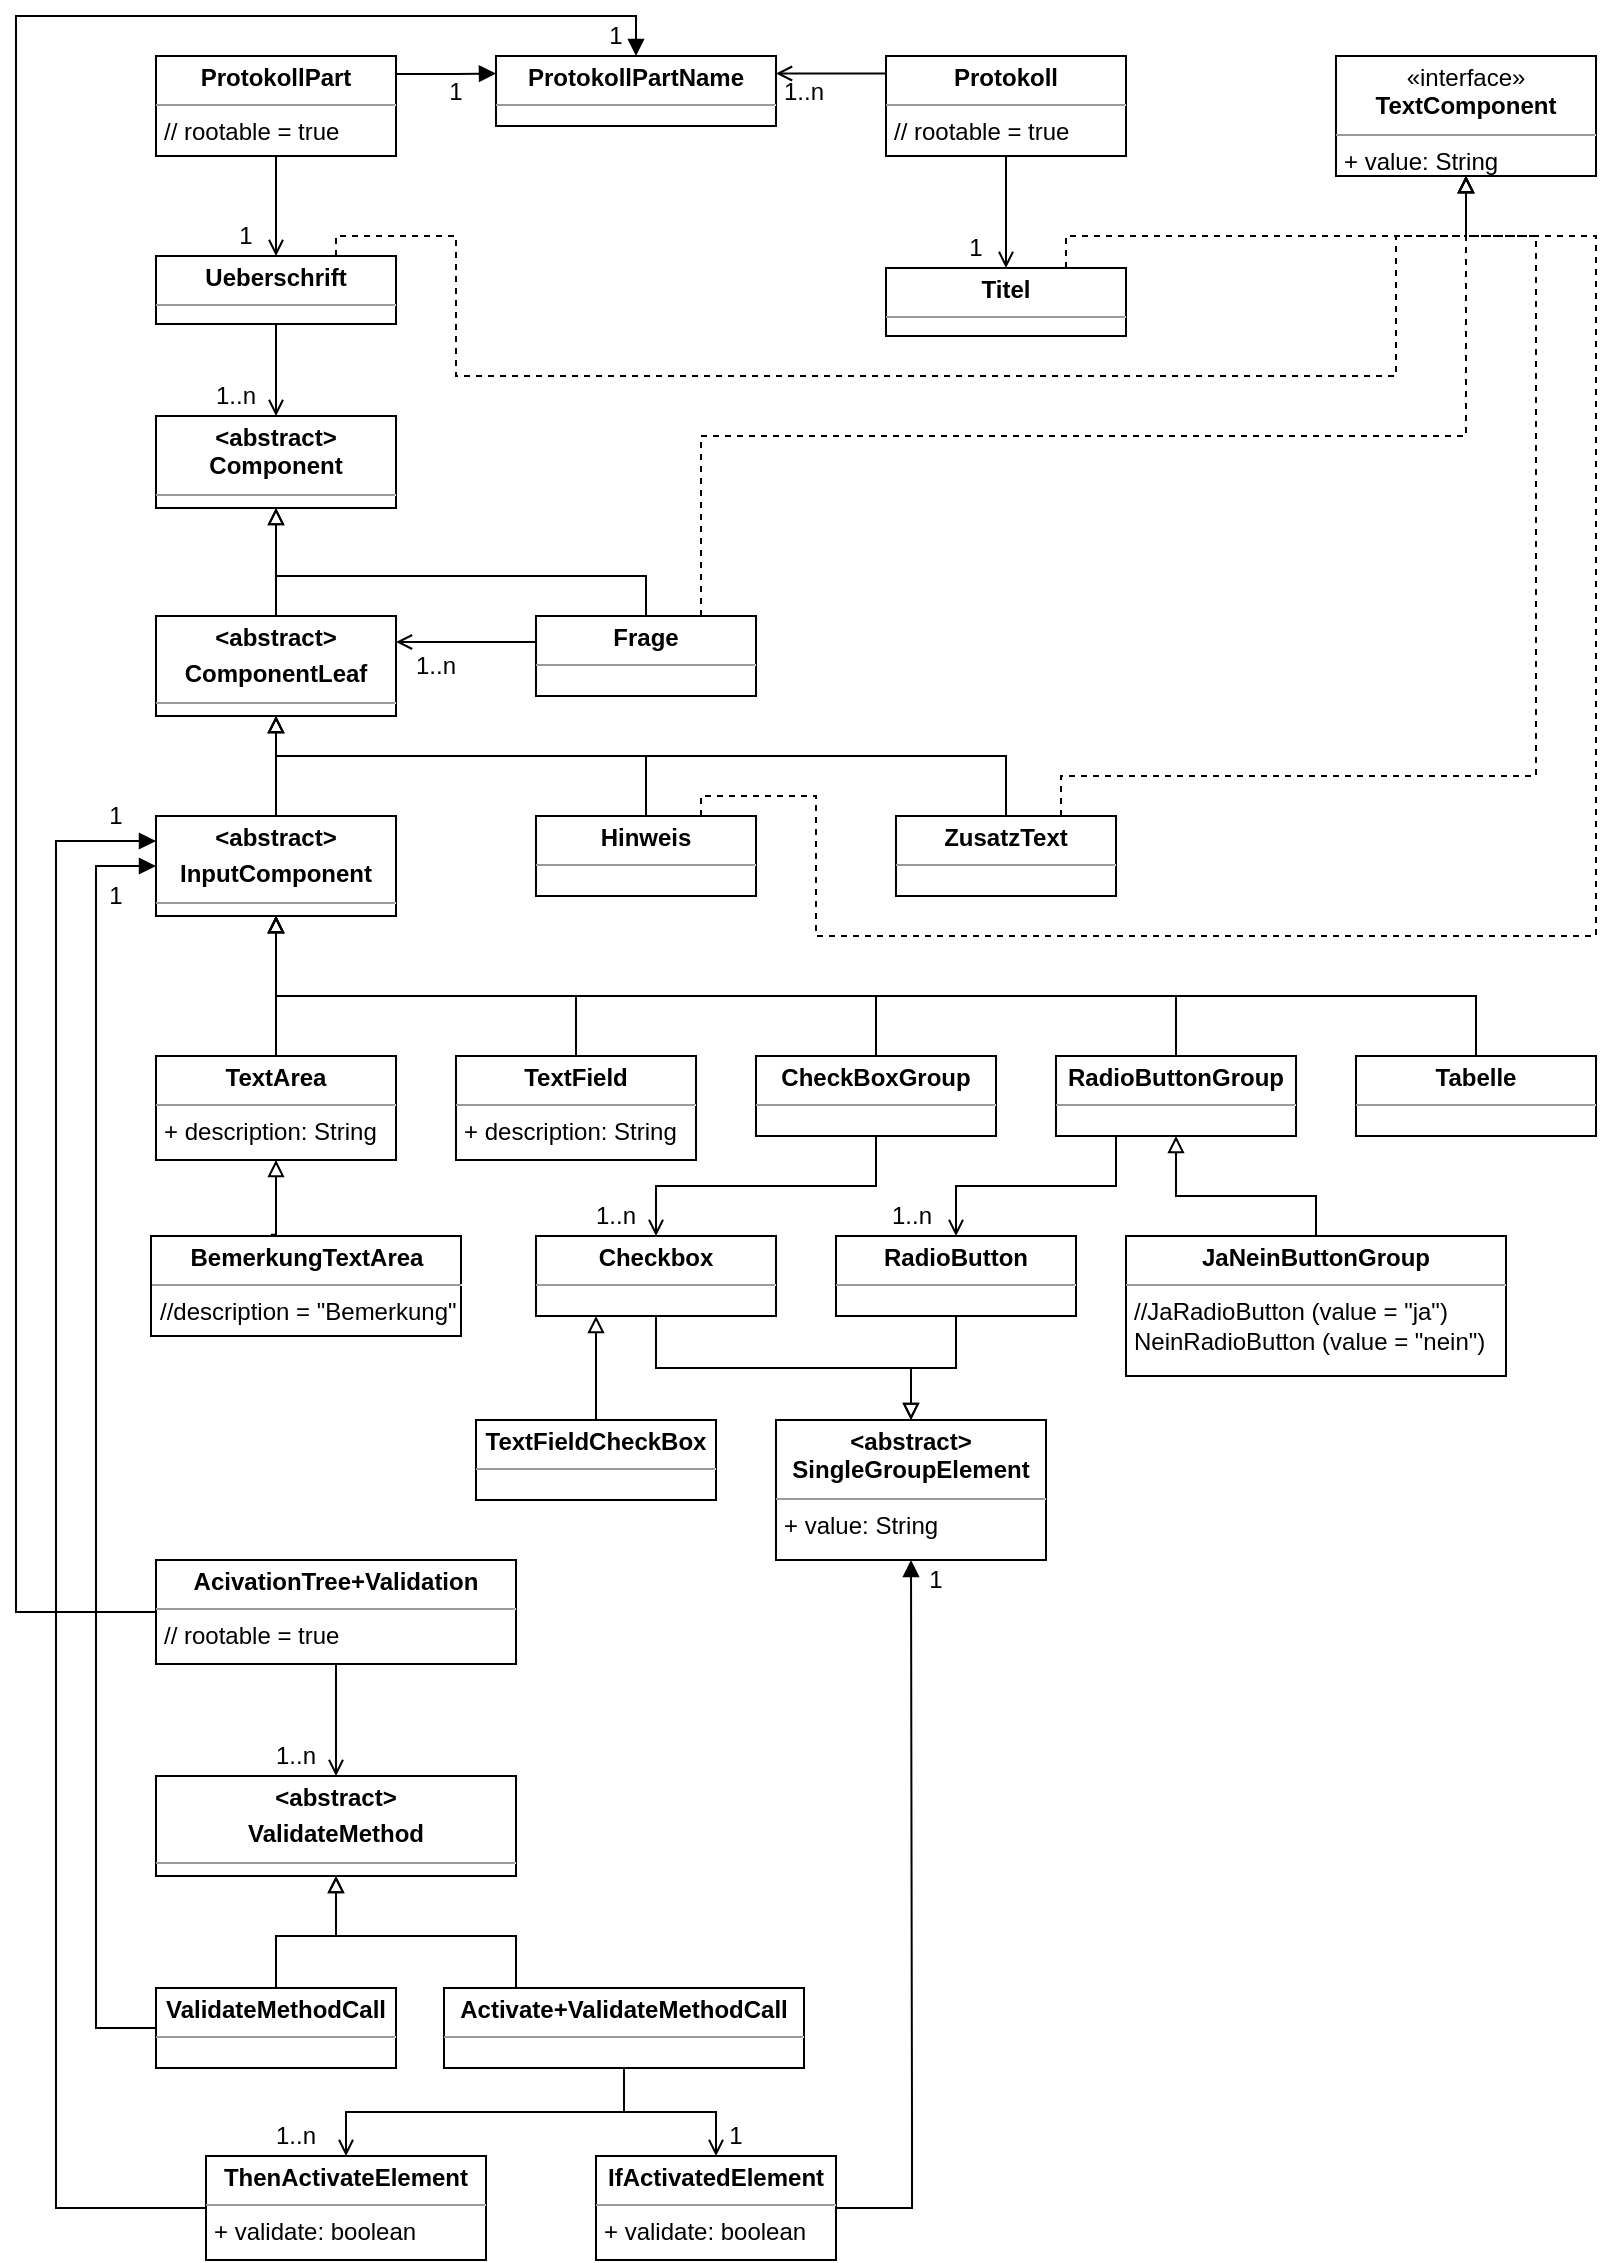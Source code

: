 <mxfile version="14.8.1" type="github">
  <diagram id="815nEBBuHhfthzoJdJMb" name="Page-1">
    <mxGraphModel dx="1038" dy="1748" grid="1" gridSize="10" guides="1" tooltips="1" connect="1" arrows="1" fold="1" page="1" pageScale="1" pageWidth="827" pageHeight="1169" math="0" shadow="0">
      <root>
        <mxCell id="0" />
        <mxCell id="1" parent="0" />
        <mxCell id="dD5N2xeaOPQ_CGBEgf2j-91" style="edgeStyle=orthogonalEdgeStyle;rounded=0;orthogonalLoop=1;jettySize=auto;html=1;exitX=0.5;exitY=1;exitDx=0;exitDy=0;entryX=0.5;entryY=0;entryDx=0;entryDy=0;endArrow=open;endFill=0;" parent="1" source="dD5N2xeaOPQ_CGBEgf2j-9" target="dD5N2xeaOPQ_CGBEgf2j-86" edge="1">
          <mxGeometry relative="1" as="geometry" />
        </mxCell>
        <mxCell id="oZuuZ0kio6a51f3ImNjv-1" style="edgeStyle=orthogonalEdgeStyle;rounded=0;orthogonalLoop=1;jettySize=auto;html=1;entryX=0.5;entryY=0;entryDx=0;entryDy=0;endArrow=block;endFill=1;" edge="1" parent="1" source="dD5N2xeaOPQ_CGBEgf2j-9" target="dD5N2xeaOPQ_CGBEgf2j-14">
          <mxGeometry relative="1" as="geometry">
            <mxPoint x="20" as="targetPoint" />
            <Array as="points">
              <mxPoint x="20" y="798" />
              <mxPoint x="20" />
              <mxPoint x="330" />
            </Array>
          </mxGeometry>
        </mxCell>
        <mxCell id="dD5N2xeaOPQ_CGBEgf2j-9" value="&lt;p style=&quot;margin: 0px ; margin-top: 4px ; text-align: center&quot;&gt;&lt;b&gt;AcivationTree+Validation&lt;/b&gt;&lt;/p&gt;&lt;hr size=&quot;1&quot;&gt;&lt;p style=&quot;margin: 0px ; margin-left: 4px&quot;&gt;// rootable = true&lt;/p&gt;" style="verticalAlign=top;align=left;overflow=fill;fontSize=12;fontFamily=Helvetica;html=1;" parent="1" vertex="1">
          <mxGeometry x="90" y="772" width="180" height="52" as="geometry" />
        </mxCell>
        <mxCell id="dD5N2xeaOPQ_CGBEgf2j-15" style="edgeStyle=orthogonalEdgeStyle;rounded=0;orthogonalLoop=1;jettySize=auto;html=1;entryX=1;entryY=0.25;entryDx=0;entryDy=0;exitX=0;exitY=0.25;exitDx=0;exitDy=0;endArrow=open;endFill=0;" parent="1" source="dD5N2xeaOPQ_CGBEgf2j-10" target="dD5N2xeaOPQ_CGBEgf2j-14" edge="1">
          <mxGeometry relative="1" as="geometry">
            <mxPoint x="450" y="70" as="targetPoint" />
            <Array as="points">
              <mxPoint x="480" y="39" />
            </Array>
          </mxGeometry>
        </mxCell>
        <mxCell id="dD5N2xeaOPQ_CGBEgf2j-20" style="edgeStyle=orthogonalEdgeStyle;rounded=0;orthogonalLoop=1;jettySize=auto;html=1;entryX=0.5;entryY=0;entryDx=0;entryDy=0;endArrow=open;endFill=0;" parent="1" source="dD5N2xeaOPQ_CGBEgf2j-10" target="dD5N2xeaOPQ_CGBEgf2j-19" edge="1">
          <mxGeometry relative="1" as="geometry" />
        </mxCell>
        <mxCell id="dD5N2xeaOPQ_CGBEgf2j-10" value="&lt;p style=&quot;margin: 0px ; margin-top: 4px ; text-align: center&quot;&gt;&lt;b&gt;Protokoll&lt;/b&gt;&lt;/p&gt;&lt;hr size=&quot;1&quot;&gt;&lt;p style=&quot;margin: 0px ; margin-left: 4px&quot;&gt;// rootable = true&lt;/p&gt;" style="verticalAlign=top;align=left;overflow=fill;fontSize=12;fontFamily=Helvetica;html=1;" parent="1" vertex="1">
          <mxGeometry x="455" y="20" width="120" height="50" as="geometry" />
        </mxCell>
        <mxCell id="dD5N2xeaOPQ_CGBEgf2j-11" value="&lt;p style=&quot;margin: 0px ; margin-top: 4px ; text-align: center&quot;&gt;«interface»&lt;b&gt;&lt;br&gt;TextComponent&lt;/b&gt;&lt;/p&gt;&lt;hr size=&quot;1&quot;&gt;&lt;p style=&quot;margin: 0px ; margin-left: 4px&quot;&gt;+ value: String&lt;/p&gt;" style="verticalAlign=top;align=left;overflow=fill;fontSize=12;fontFamily=Helvetica;html=1;" parent="1" vertex="1">
          <mxGeometry x="680" y="20" width="130" height="60" as="geometry" />
        </mxCell>
        <mxCell id="dD5N2xeaOPQ_CGBEgf2j-22" style="edgeStyle=orthogonalEdgeStyle;rounded=0;orthogonalLoop=1;jettySize=auto;html=1;entryX=0;entryY=0.25;entryDx=0;entryDy=0;endArrow=block;endFill=1;" parent="1" source="dD5N2xeaOPQ_CGBEgf2j-12" target="dD5N2xeaOPQ_CGBEgf2j-14" edge="1">
          <mxGeometry relative="1" as="geometry">
            <Array as="points">
              <mxPoint x="240" y="29" />
              <mxPoint x="240" y="29" />
            </Array>
          </mxGeometry>
        </mxCell>
        <mxCell id="dD5N2xeaOPQ_CGBEgf2j-30" style="edgeStyle=orthogonalEdgeStyle;rounded=0;orthogonalLoop=1;jettySize=auto;html=1;endArrow=open;endFill=0;" parent="1" source="dD5N2xeaOPQ_CGBEgf2j-12" target="dD5N2xeaOPQ_CGBEgf2j-28" edge="1">
          <mxGeometry relative="1" as="geometry" />
        </mxCell>
        <mxCell id="dD5N2xeaOPQ_CGBEgf2j-12" value="&lt;p style=&quot;margin: 0px ; margin-top: 4px ; text-align: center&quot;&gt;&lt;b&gt;ProtokollPart&lt;/b&gt;&lt;/p&gt;&lt;hr size=&quot;1&quot;&gt;&lt;p style=&quot;margin: 0px ; margin-left: 4px&quot;&gt;// rootable = true&lt;/p&gt;" style="verticalAlign=top;align=left;overflow=fill;fontSize=12;fontFamily=Helvetica;html=1;" parent="1" vertex="1">
          <mxGeometry x="90" y="20" width="120" height="50" as="geometry" />
        </mxCell>
        <mxCell id="dD5N2xeaOPQ_CGBEgf2j-14" value="&lt;p style=&quot;margin: 0px ; margin-top: 4px ; text-align: center&quot;&gt;&lt;b&gt;ProtokollPartName&lt;/b&gt;&lt;/p&gt;&lt;hr size=&quot;1&quot;&gt;&lt;p style=&quot;margin: 0px ; margin-left: 4px&quot;&gt;&lt;br&gt;&lt;/p&gt;" style="verticalAlign=top;align=left;overflow=fill;fontSize=12;fontFamily=Helvetica;html=1;" parent="1" vertex="1">
          <mxGeometry x="260" y="20" width="140" height="35" as="geometry" />
        </mxCell>
        <mxCell id="dD5N2xeaOPQ_CGBEgf2j-16" value="1..n" style="text;html=1;strokeColor=none;fillColor=none;align=center;verticalAlign=middle;whiteSpace=wrap;rounded=0;" parent="1" vertex="1">
          <mxGeometry x="394" y="27.5" width="40" height="20" as="geometry" />
        </mxCell>
        <mxCell id="dD5N2xeaOPQ_CGBEgf2j-17" value="&lt;p style=&quot;margin: 0px ; margin-top: 4px ; text-align: center&quot;&gt;&lt;b&gt;&amp;lt;abstract&amp;gt;&lt;br&gt;Component&lt;/b&gt;&lt;/p&gt;&lt;hr size=&quot;1&quot;&gt;&lt;p style=&quot;margin: 0px ; margin-left: 4px&quot;&gt;&lt;br&gt;&lt;/p&gt;" style="verticalAlign=top;align=left;overflow=fill;fontSize=12;fontFamily=Helvetica;html=1;" parent="1" vertex="1">
          <mxGeometry x="90" y="200" width="120" height="46" as="geometry" />
        </mxCell>
        <mxCell id="dD5N2xeaOPQ_CGBEgf2j-41" style="edgeStyle=orthogonalEdgeStyle;rounded=0;orthogonalLoop=1;jettySize=auto;html=1;exitX=0.5;exitY=0;exitDx=0;exitDy=0;entryX=0.5;entryY=1;entryDx=0;entryDy=0;endArrow=block;endFill=0;" parent="1" source="dD5N2xeaOPQ_CGBEgf2j-18" target="dD5N2xeaOPQ_CGBEgf2j-17" edge="1">
          <mxGeometry relative="1" as="geometry" />
        </mxCell>
        <mxCell id="dD5N2xeaOPQ_CGBEgf2j-18" value="&lt;p style=&quot;margin: 0px ; margin-top: 4px ; text-align: center&quot;&gt;&lt;b&gt;&amp;lt;abstract&amp;gt;&lt;/b&gt;&lt;/p&gt;&lt;p style=&quot;margin: 0px ; margin-top: 4px ; text-align: center&quot;&gt;&lt;b&gt;ComponentLeaf&lt;/b&gt;&lt;/p&gt;&lt;hr size=&quot;1&quot;&gt;&lt;p style=&quot;margin: 0px ; margin-left: 4px&quot;&gt;&lt;br&gt;&lt;/p&gt;" style="verticalAlign=top;align=left;overflow=fill;fontSize=12;fontFamily=Helvetica;html=1;" parent="1" vertex="1">
          <mxGeometry x="90" y="300" width="120" height="50" as="geometry" />
        </mxCell>
        <mxCell id="dD5N2xeaOPQ_CGBEgf2j-21" style="edgeStyle=orthogonalEdgeStyle;rounded=0;orthogonalLoop=1;jettySize=auto;html=1;entryX=0.5;entryY=1;entryDx=0;entryDy=0;endArrow=block;endFill=0;exitX=0.75;exitY=0;exitDx=0;exitDy=0;dashed=1;" parent="1" source="dD5N2xeaOPQ_CGBEgf2j-19" target="dD5N2xeaOPQ_CGBEgf2j-11" edge="1">
          <mxGeometry relative="1" as="geometry">
            <Array as="points">
              <mxPoint x="545" y="110" />
              <mxPoint x="745" y="110" />
            </Array>
          </mxGeometry>
        </mxCell>
        <mxCell id="dD5N2xeaOPQ_CGBEgf2j-19" value="&lt;p style=&quot;margin: 0px ; margin-top: 4px ; text-align: center&quot;&gt;&lt;b&gt;Titel&lt;/b&gt;&lt;/p&gt;&lt;hr size=&quot;1&quot;&gt;&lt;p style=&quot;margin: 0px ; margin-left: 4px&quot;&gt;&lt;br&gt;&lt;/p&gt;" style="verticalAlign=top;align=left;overflow=fill;fontSize=12;fontFamily=Helvetica;html=1;" parent="1" vertex="1">
          <mxGeometry x="455" y="126" width="120" height="34" as="geometry" />
        </mxCell>
        <mxCell id="dD5N2xeaOPQ_CGBEgf2j-23" value="1..n" style="text;html=1;strokeColor=none;fillColor=none;align=center;verticalAlign=middle;whiteSpace=wrap;rounded=0;" parent="1" vertex="1">
          <mxGeometry x="110" y="180" width="40" height="20" as="geometry" />
        </mxCell>
        <mxCell id="dD5N2xeaOPQ_CGBEgf2j-24" value="1..n" style="text;html=1;strokeColor=none;fillColor=none;align=center;verticalAlign=middle;whiteSpace=wrap;rounded=0;" parent="1" vertex="1">
          <mxGeometry x="210" y="315" width="40" height="20" as="geometry" />
        </mxCell>
        <mxCell id="dD5N2xeaOPQ_CGBEgf2j-25" value="1..n" style="text;html=1;strokeColor=none;fillColor=none;align=center;verticalAlign=middle;whiteSpace=wrap;rounded=0;" parent="1" vertex="1">
          <mxGeometry x="140" y="860" width="40" height="20" as="geometry" />
        </mxCell>
        <mxCell id="dD5N2xeaOPQ_CGBEgf2j-26" value="1&lt;br&gt;" style="text;html=1;strokeColor=none;fillColor=none;align=center;verticalAlign=middle;whiteSpace=wrap;rounded=0;" parent="1" vertex="1">
          <mxGeometry x="220" y="27.5" width="40" height="20" as="geometry" />
        </mxCell>
        <mxCell id="dD5N2xeaOPQ_CGBEgf2j-27" style="edgeStyle=orthogonalEdgeStyle;rounded=0;orthogonalLoop=1;jettySize=auto;html=1;exitX=0.5;exitY=1;exitDx=0;exitDy=0;endArrow=block;endFill=1;" parent="1" source="dD5N2xeaOPQ_CGBEgf2j-26" target="dD5N2xeaOPQ_CGBEgf2j-26" edge="1">
          <mxGeometry relative="1" as="geometry" />
        </mxCell>
        <mxCell id="dD5N2xeaOPQ_CGBEgf2j-32" style="edgeStyle=orthogonalEdgeStyle;rounded=0;orthogonalLoop=1;jettySize=auto;html=1;entryX=0.5;entryY=1;entryDx=0;entryDy=0;endArrow=block;endFill=0;exitX=0.75;exitY=0;exitDx=0;exitDy=0;dashed=1;" parent="1" source="dD5N2xeaOPQ_CGBEgf2j-28" target="dD5N2xeaOPQ_CGBEgf2j-11" edge="1">
          <mxGeometry relative="1" as="geometry">
            <Array as="points">
              <mxPoint x="180" y="110" />
              <mxPoint x="240" y="110" />
              <mxPoint x="240" y="180" />
              <mxPoint x="710" y="180" />
              <mxPoint x="710" y="110" />
              <mxPoint x="745" y="110" />
            </Array>
          </mxGeometry>
        </mxCell>
        <mxCell id="dD5N2xeaOPQ_CGBEgf2j-36" style="edgeStyle=orthogonalEdgeStyle;rounded=0;orthogonalLoop=1;jettySize=auto;html=1;endArrow=open;endFill=0;entryX=0.5;entryY=0;entryDx=0;entryDy=0;" parent="1" source="dD5N2xeaOPQ_CGBEgf2j-28" target="dD5N2xeaOPQ_CGBEgf2j-17" edge="1">
          <mxGeometry relative="1" as="geometry">
            <mxPoint x="95" y="210" as="targetPoint" />
          </mxGeometry>
        </mxCell>
        <mxCell id="dD5N2xeaOPQ_CGBEgf2j-28" value="&lt;p style=&quot;margin: 0px ; margin-top: 4px ; text-align: center&quot;&gt;&lt;b&gt;Ueberschrift&lt;/b&gt;&lt;/p&gt;&lt;hr size=&quot;1&quot;&gt;&lt;p style=&quot;margin: 0px ; margin-left: 4px&quot;&gt;&lt;br&gt;&lt;/p&gt;" style="verticalAlign=top;align=left;overflow=fill;fontSize=12;fontFamily=Helvetica;html=1;" parent="1" vertex="1">
          <mxGeometry x="90" y="120" width="120" height="34" as="geometry" />
        </mxCell>
        <mxCell id="dD5N2xeaOPQ_CGBEgf2j-31" value="1&lt;br&gt;" style="text;html=1;strokeColor=none;fillColor=none;align=center;verticalAlign=middle;whiteSpace=wrap;rounded=0;" parent="1" vertex="1">
          <mxGeometry x="115" y="100" width="40" height="20" as="geometry" />
        </mxCell>
        <mxCell id="dD5N2xeaOPQ_CGBEgf2j-33" style="edgeStyle=orthogonalEdgeStyle;rounded=0;orthogonalLoop=1;jettySize=auto;html=1;exitX=0.5;exitY=1;exitDx=0;exitDy=0;endArrow=block;endFill=1;" parent="1" source="dD5N2xeaOPQ_CGBEgf2j-26" target="dD5N2xeaOPQ_CGBEgf2j-26" edge="1">
          <mxGeometry relative="1" as="geometry" />
        </mxCell>
        <mxCell id="dD5N2xeaOPQ_CGBEgf2j-35" value="1&lt;br&gt;" style="text;html=1;strokeColor=none;fillColor=none;align=center;verticalAlign=middle;whiteSpace=wrap;rounded=0;" parent="1" vertex="1">
          <mxGeometry x="480" y="106" width="40" height="20" as="geometry" />
        </mxCell>
        <mxCell id="dD5N2xeaOPQ_CGBEgf2j-43" style="edgeStyle=orthogonalEdgeStyle;rounded=0;orthogonalLoop=1;jettySize=auto;html=1;entryX=0.5;entryY=1;entryDx=0;entryDy=0;endArrow=block;endFill=0;exitX=0.5;exitY=0;exitDx=0;exitDy=0;" parent="1" source="dD5N2xeaOPQ_CGBEgf2j-42" target="dD5N2xeaOPQ_CGBEgf2j-17" edge="1">
          <mxGeometry relative="1" as="geometry">
            <Array as="points">
              <mxPoint x="275" y="280" />
              <mxPoint x="90" y="280" />
            </Array>
          </mxGeometry>
        </mxCell>
        <mxCell id="dD5N2xeaOPQ_CGBEgf2j-44" style="edgeStyle=orthogonalEdgeStyle;rounded=0;orthogonalLoop=1;jettySize=auto;html=1;exitX=0.75;exitY=0;exitDx=0;exitDy=0;entryX=0.5;entryY=1;entryDx=0;entryDy=0;endArrow=block;endFill=0;dashed=1;" parent="1" source="dD5N2xeaOPQ_CGBEgf2j-42" target="dD5N2xeaOPQ_CGBEgf2j-11" edge="1">
          <mxGeometry relative="1" as="geometry">
            <Array as="points">
              <mxPoint x="363" y="210" />
              <mxPoint x="745" y="210" />
            </Array>
          </mxGeometry>
        </mxCell>
        <mxCell id="dD5N2xeaOPQ_CGBEgf2j-48" style="edgeStyle=orthogonalEdgeStyle;rounded=0;orthogonalLoop=1;jettySize=auto;html=1;exitX=0;exitY=0.25;exitDx=0;exitDy=0;entryX=1;entryY=0.25;entryDx=0;entryDy=0;endArrow=open;endFill=0;" parent="1" source="dD5N2xeaOPQ_CGBEgf2j-42" target="dD5N2xeaOPQ_CGBEgf2j-18" edge="1">
          <mxGeometry relative="1" as="geometry">
            <Array as="points">
              <mxPoint x="210" y="313" />
              <mxPoint x="180" y="313" />
            </Array>
          </mxGeometry>
        </mxCell>
        <mxCell id="dD5N2xeaOPQ_CGBEgf2j-42" value="&lt;p style=&quot;margin: 0px ; margin-top: 4px ; text-align: center&quot;&gt;&lt;b&gt;Frage&lt;/b&gt;&lt;br&gt;&lt;/p&gt;&lt;hr size=&quot;1&quot;&gt;&lt;p style=&quot;margin: 0px ; margin-left: 4px&quot;&gt;&lt;br&gt;&lt;/p&gt;" style="verticalAlign=top;align=left;overflow=fill;fontSize=12;fontFamily=Helvetica;html=1;" parent="1" vertex="1">
          <mxGeometry x="280" y="300" width="110" height="40" as="geometry" />
        </mxCell>
        <mxCell id="dD5N2xeaOPQ_CGBEgf2j-52" style="edgeStyle=orthogonalEdgeStyle;rounded=0;orthogonalLoop=1;jettySize=auto;html=1;exitX=0.5;exitY=0;exitDx=0;exitDy=0;entryX=0.5;entryY=1;entryDx=0;entryDy=0;endArrow=block;endFill=0;" parent="1" source="dD5N2xeaOPQ_CGBEgf2j-45" target="dD5N2xeaOPQ_CGBEgf2j-18" edge="1">
          <mxGeometry relative="1" as="geometry" />
        </mxCell>
        <mxCell id="dD5N2xeaOPQ_CGBEgf2j-45" value="&lt;p style=&quot;margin: 0px ; margin-top: 4px ; text-align: center&quot;&gt;&lt;b&gt;&amp;lt;abstract&amp;gt;&lt;/b&gt;&lt;/p&gt;&lt;p style=&quot;margin: 0px ; margin-top: 4px ; text-align: center&quot;&gt;&lt;b&gt;InputComponent&lt;/b&gt;&lt;/p&gt;&lt;hr size=&quot;1&quot;&gt;&lt;p style=&quot;margin: 0px ; margin-left: 4px&quot;&gt;&lt;br&gt;&lt;/p&gt;" style="verticalAlign=top;align=left;overflow=fill;fontSize=12;fontFamily=Helvetica;html=1;" parent="1" vertex="1">
          <mxGeometry x="90" y="400" width="120" height="50" as="geometry" />
        </mxCell>
        <mxCell id="dD5N2xeaOPQ_CGBEgf2j-50" style="edgeStyle=orthogonalEdgeStyle;rounded=0;orthogonalLoop=1;jettySize=auto;html=1;exitX=0.75;exitY=0;exitDx=0;exitDy=0;entryX=0.5;entryY=1;entryDx=0;entryDy=0;endArrow=block;endFill=0;dashed=1;" parent="1" source="dD5N2xeaOPQ_CGBEgf2j-46" target="dD5N2xeaOPQ_CGBEgf2j-11" edge="1">
          <mxGeometry relative="1" as="geometry">
            <Array as="points">
              <mxPoint x="363" y="390" />
              <mxPoint x="420" y="390" />
              <mxPoint x="420" y="460" />
              <mxPoint x="810" y="460" />
              <mxPoint x="810" y="110" />
              <mxPoint x="745" y="110" />
            </Array>
          </mxGeometry>
        </mxCell>
        <mxCell id="dD5N2xeaOPQ_CGBEgf2j-53" style="edgeStyle=orthogonalEdgeStyle;rounded=0;orthogonalLoop=1;jettySize=auto;html=1;exitX=0.5;exitY=0;exitDx=0;exitDy=0;entryX=0.5;entryY=1;entryDx=0;entryDy=0;endArrow=block;endFill=0;" parent="1" source="dD5N2xeaOPQ_CGBEgf2j-46" target="dD5N2xeaOPQ_CGBEgf2j-18" edge="1">
          <mxGeometry relative="1" as="geometry">
            <Array as="points">
              <mxPoint x="245" y="370" />
              <mxPoint x="90" y="370" />
            </Array>
          </mxGeometry>
        </mxCell>
        <mxCell id="dD5N2xeaOPQ_CGBEgf2j-46" value="&lt;p style=&quot;margin: 0px ; margin-top: 4px ; text-align: center&quot;&gt;&lt;b&gt;Hinweis&lt;/b&gt;&lt;/p&gt;&lt;hr size=&quot;1&quot;&gt;&lt;p style=&quot;margin: 0px ; margin-left: 4px&quot;&gt;&lt;br&gt;&lt;/p&gt;" style="verticalAlign=top;align=left;overflow=fill;fontSize=12;fontFamily=Helvetica;html=1;" parent="1" vertex="1">
          <mxGeometry x="280" y="400" width="110" height="40" as="geometry" />
        </mxCell>
        <mxCell id="dD5N2xeaOPQ_CGBEgf2j-51" style="edgeStyle=orthogonalEdgeStyle;rounded=0;orthogonalLoop=1;jettySize=auto;html=1;exitX=0.75;exitY=0;exitDx=0;exitDy=0;entryX=0.5;entryY=1;entryDx=0;entryDy=0;endArrow=block;endFill=0;dashed=1;" parent="1" source="dD5N2xeaOPQ_CGBEgf2j-47" target="dD5N2xeaOPQ_CGBEgf2j-11" edge="1">
          <mxGeometry relative="1" as="geometry">
            <Array as="points">
              <mxPoint x="543" y="380" />
              <mxPoint x="780" y="380" />
              <mxPoint x="780" y="110" />
              <mxPoint x="745" y="110" />
            </Array>
          </mxGeometry>
        </mxCell>
        <mxCell id="dD5N2xeaOPQ_CGBEgf2j-54" style="edgeStyle=orthogonalEdgeStyle;rounded=0;orthogonalLoop=1;jettySize=auto;html=1;exitX=0.5;exitY=0;exitDx=0;exitDy=0;entryX=0.5;entryY=1;entryDx=0;entryDy=0;endArrow=block;endFill=0;" parent="1" source="dD5N2xeaOPQ_CGBEgf2j-47" target="dD5N2xeaOPQ_CGBEgf2j-18" edge="1">
          <mxGeometry relative="1" as="geometry">
            <Array as="points">
              <mxPoint x="515" y="370" />
              <mxPoint x="150" y="370" />
            </Array>
          </mxGeometry>
        </mxCell>
        <mxCell id="dD5N2xeaOPQ_CGBEgf2j-47" value="&lt;p style=&quot;margin: 0px ; margin-top: 4px ; text-align: center&quot;&gt;&lt;b&gt;ZusatzText&lt;/b&gt;&lt;br&gt;&lt;/p&gt;&lt;hr size=&quot;1&quot;&gt;&lt;p style=&quot;margin: 0px ; margin-left: 4px&quot;&gt;&lt;br&gt;&lt;/p&gt;" style="verticalAlign=top;align=left;overflow=fill;fontSize=12;fontFamily=Helvetica;html=1;" parent="1" vertex="1">
          <mxGeometry x="460" y="400" width="110" height="40" as="geometry" />
        </mxCell>
        <mxCell id="dD5N2xeaOPQ_CGBEgf2j-66" style="edgeStyle=orthogonalEdgeStyle;rounded=0;orthogonalLoop=1;jettySize=auto;html=1;entryX=0.5;entryY=1;entryDx=0;entryDy=0;endArrow=block;endFill=0;" parent="1" source="dD5N2xeaOPQ_CGBEgf2j-55" target="dD5N2xeaOPQ_CGBEgf2j-45" edge="1">
          <mxGeometry relative="1" as="geometry" />
        </mxCell>
        <mxCell id="dD5N2xeaOPQ_CGBEgf2j-55" value="&lt;p style=&quot;margin: 0px ; margin-top: 4px ; text-align: center&quot;&gt;&lt;b&gt;TextArea&lt;/b&gt;&lt;/p&gt;&lt;hr size=&quot;1&quot;&gt;&lt;p style=&quot;margin: 0px ; margin-left: 4px&quot;&gt;+ description: String&lt;/p&gt;" style="verticalAlign=top;align=left;overflow=fill;fontSize=12;fontFamily=Helvetica;html=1;" parent="1" vertex="1">
          <mxGeometry x="90" y="520" width="120" height="52" as="geometry" />
        </mxCell>
        <mxCell id="dD5N2xeaOPQ_CGBEgf2j-67" style="edgeStyle=orthogonalEdgeStyle;rounded=0;orthogonalLoop=1;jettySize=auto;html=1;endArrow=block;endFill=0;entryX=0.5;entryY=1;entryDx=0;entryDy=0;exitX=0.5;exitY=0;exitDx=0;exitDy=0;" parent="1" source="dD5N2xeaOPQ_CGBEgf2j-56" target="dD5N2xeaOPQ_CGBEgf2j-45" edge="1">
          <mxGeometry relative="1" as="geometry">
            <mxPoint x="90" y="450" as="targetPoint" />
            <Array as="points">
              <mxPoint x="300" y="490" />
              <mxPoint x="150" y="490" />
            </Array>
          </mxGeometry>
        </mxCell>
        <mxCell id="dD5N2xeaOPQ_CGBEgf2j-56" value="&lt;p style=&quot;margin: 0px ; margin-top: 4px ; text-align: center&quot;&gt;&lt;b&gt;TextField&lt;/b&gt;&lt;/p&gt;&lt;hr size=&quot;1&quot;&gt;&lt;p style=&quot;margin: 0px ; margin-left: 4px&quot;&gt;+ description: String&lt;/p&gt;" style="verticalAlign=top;align=left;overflow=fill;fontSize=12;fontFamily=Helvetica;html=1;" parent="1" vertex="1">
          <mxGeometry x="240" y="520" width="120" height="52" as="geometry" />
        </mxCell>
        <mxCell id="dD5N2xeaOPQ_CGBEgf2j-68" style="edgeStyle=orthogonalEdgeStyle;rounded=0;orthogonalLoop=1;jettySize=auto;html=1;entryX=0.5;entryY=1;entryDx=0;entryDy=0;endArrow=block;endFill=0;" parent="1" source="dD5N2xeaOPQ_CGBEgf2j-57" target="dD5N2xeaOPQ_CGBEgf2j-45" edge="1">
          <mxGeometry relative="1" as="geometry">
            <Array as="points">
              <mxPoint x="450" y="490" />
              <mxPoint x="150" y="490" />
            </Array>
          </mxGeometry>
        </mxCell>
        <mxCell id="dD5N2xeaOPQ_CGBEgf2j-79" style="edgeStyle=orthogonalEdgeStyle;rounded=0;orthogonalLoop=1;jettySize=auto;html=1;entryX=0.5;entryY=0;entryDx=0;entryDy=0;endArrow=open;endFill=0;" parent="1" source="dD5N2xeaOPQ_CGBEgf2j-57" target="dD5N2xeaOPQ_CGBEgf2j-74" edge="1">
          <mxGeometry relative="1" as="geometry" />
        </mxCell>
        <mxCell id="dD5N2xeaOPQ_CGBEgf2j-57" value="&lt;p style=&quot;margin: 0px ; margin-top: 4px ; text-align: center&quot;&gt;&lt;b&gt;CheckBoxGroup&lt;/b&gt;&lt;/p&gt;&lt;hr size=&quot;1&quot;&gt;&lt;p style=&quot;margin: 0px ; margin-left: 4px&quot;&gt;&lt;br&gt;&lt;/p&gt;" style="verticalAlign=top;align=left;overflow=fill;fontSize=12;fontFamily=Helvetica;html=1;" parent="1" vertex="1">
          <mxGeometry x="390" y="520" width="120" height="40" as="geometry" />
        </mxCell>
        <mxCell id="dD5N2xeaOPQ_CGBEgf2j-70" style="edgeStyle=orthogonalEdgeStyle;rounded=0;orthogonalLoop=1;jettySize=auto;html=1;exitX=0.5;exitY=0;exitDx=0;exitDy=0;endArrow=block;endFill=0;entryX=0.5;entryY=1;entryDx=0;entryDy=0;" parent="1" source="dD5N2xeaOPQ_CGBEgf2j-58" target="dD5N2xeaOPQ_CGBEgf2j-45" edge="1">
          <mxGeometry relative="1" as="geometry">
            <mxPoint x="90" y="450" as="targetPoint" />
            <Array as="points">
              <mxPoint x="600" y="490" />
              <mxPoint x="150" y="490" />
            </Array>
          </mxGeometry>
        </mxCell>
        <mxCell id="dD5N2xeaOPQ_CGBEgf2j-77" style="edgeStyle=orthogonalEdgeStyle;rounded=0;orthogonalLoop=1;jettySize=auto;html=1;exitX=0.25;exitY=1;exitDx=0;exitDy=0;entryX=0.5;entryY=0;entryDx=0;entryDy=0;endArrow=open;endFill=0;" parent="1" source="dD5N2xeaOPQ_CGBEgf2j-58" target="dD5N2xeaOPQ_CGBEgf2j-75" edge="1">
          <mxGeometry relative="1" as="geometry" />
        </mxCell>
        <mxCell id="dD5N2xeaOPQ_CGBEgf2j-58" value="&lt;p style=&quot;margin: 0px ; margin-top: 4px ; text-align: center&quot;&gt;&lt;b&gt;RadioButtonGroup&lt;/b&gt;&lt;/p&gt;&lt;hr size=&quot;1&quot;&gt;&lt;p style=&quot;margin: 0px ; margin-left: 4px&quot;&gt;&lt;br&gt;&lt;/p&gt;" style="verticalAlign=top;align=left;overflow=fill;fontSize=12;fontFamily=Helvetica;html=1;" parent="1" vertex="1">
          <mxGeometry x="540" y="520" width="120" height="40" as="geometry" />
        </mxCell>
        <mxCell id="dD5N2xeaOPQ_CGBEgf2j-71" style="edgeStyle=orthogonalEdgeStyle;rounded=0;orthogonalLoop=1;jettySize=auto;html=1;exitX=0.5;exitY=0;exitDx=0;exitDy=0;endArrow=block;endFill=0;entryX=0.5;entryY=1;entryDx=0;entryDy=0;" parent="1" source="dD5N2xeaOPQ_CGBEgf2j-59" target="dD5N2xeaOPQ_CGBEgf2j-45" edge="1">
          <mxGeometry relative="1" as="geometry">
            <mxPoint x="90" y="450" as="targetPoint" />
            <Array as="points">
              <mxPoint x="750" y="490" />
              <mxPoint x="150" y="490" />
            </Array>
          </mxGeometry>
        </mxCell>
        <mxCell id="dD5N2xeaOPQ_CGBEgf2j-59" value="&lt;p style=&quot;margin: 0px ; margin-top: 4px ; text-align: center&quot;&gt;&lt;b&gt;Tabelle&lt;/b&gt;&lt;/p&gt;&lt;hr size=&quot;1&quot;&gt;&lt;p style=&quot;margin: 0px ; margin-left: 4px&quot;&gt;&lt;br&gt;&lt;/p&gt;" style="verticalAlign=top;align=left;overflow=fill;fontSize=12;fontFamily=Helvetica;html=1;" parent="1" vertex="1">
          <mxGeometry x="690" y="520" width="120" height="40" as="geometry" />
        </mxCell>
        <mxCell id="dD5N2xeaOPQ_CGBEgf2j-78" style="edgeStyle=orthogonalEdgeStyle;rounded=0;orthogonalLoop=1;jettySize=auto;html=1;entryX=0.5;entryY=1;entryDx=0;entryDy=0;endArrow=block;endFill=0;" parent="1" source="dD5N2xeaOPQ_CGBEgf2j-60" target="dD5N2xeaOPQ_CGBEgf2j-58" edge="1">
          <mxGeometry relative="1" as="geometry">
            <Array as="points">
              <mxPoint x="670" y="590" />
              <mxPoint x="600" y="590" />
            </Array>
          </mxGeometry>
        </mxCell>
        <mxCell id="dD5N2xeaOPQ_CGBEgf2j-60" value="&lt;p style=&quot;margin: 0px ; margin-top: 4px ; text-align: center&quot;&gt;&lt;b&gt;JaNeinButtonGroup&lt;/b&gt;&lt;/p&gt;&lt;hr size=&quot;1&quot;&gt;&lt;p style=&quot;margin: 0px ; margin-left: 4px&quot;&gt;//JaRadioButton (value = &quot;ja&quot;)&amp;nbsp;&lt;/p&gt;&lt;p style=&quot;margin: 0px ; margin-left: 4px&quot;&gt;NeinRadioButton (value = &quot;nein&quot;)&lt;/p&gt;" style="verticalAlign=top;align=left;overflow=fill;fontSize=12;fontFamily=Helvetica;html=1;" parent="1" vertex="1">
          <mxGeometry x="575" y="610" width="190" height="70" as="geometry" />
        </mxCell>
        <mxCell id="dD5N2xeaOPQ_CGBEgf2j-73" style="edgeStyle=orthogonalEdgeStyle;rounded=0;orthogonalLoop=1;jettySize=auto;html=1;entryX=0.5;entryY=1;entryDx=0;entryDy=0;endArrow=block;endFill=0;exitX=0.387;exitY=-0.012;exitDx=0;exitDy=0;exitPerimeter=0;" parent="1" source="dD5N2xeaOPQ_CGBEgf2j-61" target="dD5N2xeaOPQ_CGBEgf2j-55" edge="1">
          <mxGeometry relative="1" as="geometry" />
        </mxCell>
        <mxCell id="dD5N2xeaOPQ_CGBEgf2j-61" value="&lt;p style=&quot;margin: 0px ; margin-top: 4px ; text-align: center&quot;&gt;&lt;b&gt;BemerkungTextArea&lt;/b&gt;&lt;/p&gt;&lt;hr size=&quot;1&quot;&gt;&lt;p style=&quot;margin: 0px ; margin-left: 4px&quot;&gt;//description = &quot;Bemerkung&quot;&lt;/p&gt;" style="verticalAlign=top;align=left;overflow=fill;fontSize=12;fontFamily=Helvetica;html=1;" parent="1" vertex="1">
          <mxGeometry x="87.5" y="610" width="155" height="50" as="geometry" />
        </mxCell>
        <mxCell id="dD5N2xeaOPQ_CGBEgf2j-82" style="edgeStyle=orthogonalEdgeStyle;rounded=0;orthogonalLoop=1;jettySize=auto;html=1;entryX=0.5;entryY=0;entryDx=0;entryDy=0;endArrow=block;endFill=0;" parent="1" source="dD5N2xeaOPQ_CGBEgf2j-74" target="dD5N2xeaOPQ_CGBEgf2j-80" edge="1">
          <mxGeometry relative="1" as="geometry" />
        </mxCell>
        <mxCell id="dD5N2xeaOPQ_CGBEgf2j-74" value="&lt;p style=&quot;margin: 0px ; margin-top: 4px ; text-align: center&quot;&gt;&lt;b&gt;Checkbox&lt;/b&gt;&lt;/p&gt;&lt;hr size=&quot;1&quot;&gt;&lt;p style=&quot;margin: 0px ; margin-left: 4px&quot;&gt;&lt;br&gt;&lt;/p&gt;" style="verticalAlign=top;align=left;overflow=fill;fontSize=12;fontFamily=Helvetica;html=1;" parent="1" vertex="1">
          <mxGeometry x="280" y="610" width="120" height="40" as="geometry" />
        </mxCell>
        <mxCell id="dD5N2xeaOPQ_CGBEgf2j-83" style="edgeStyle=orthogonalEdgeStyle;rounded=0;orthogonalLoop=1;jettySize=auto;html=1;entryX=0.5;entryY=0;entryDx=0;entryDy=0;endArrow=block;endFill=0;" parent="1" source="dD5N2xeaOPQ_CGBEgf2j-75" target="dD5N2xeaOPQ_CGBEgf2j-80" edge="1">
          <mxGeometry relative="1" as="geometry" />
        </mxCell>
        <mxCell id="dD5N2xeaOPQ_CGBEgf2j-75" value="&lt;p style=&quot;margin: 0px ; margin-top: 4px ; text-align: center&quot;&gt;&lt;b&gt;RadioButton&lt;/b&gt;&lt;/p&gt;&lt;hr size=&quot;1&quot;&gt;&lt;p style=&quot;margin: 0px ; margin-left: 4px&quot;&gt;&lt;br&gt;&lt;/p&gt;" style="verticalAlign=top;align=left;overflow=fill;fontSize=12;fontFamily=Helvetica;html=1;" parent="1" vertex="1">
          <mxGeometry x="430" y="610" width="120" height="40" as="geometry" />
        </mxCell>
        <mxCell id="dD5N2xeaOPQ_CGBEgf2j-80" value="&lt;p style=&quot;margin: 0px ; margin-top: 4px ; text-align: center&quot;&gt;&lt;b&gt;&amp;lt;abstract&amp;gt;&lt;br&gt;SingleGroupElement&lt;/b&gt;&lt;/p&gt;&lt;hr size=&quot;1&quot;&gt;&lt;p style=&quot;margin: 0px ; margin-left: 4px&quot;&gt;+ value: String&lt;/p&gt;" style="verticalAlign=top;align=left;overflow=fill;fontSize=12;fontFamily=Helvetica;html=1;" parent="1" vertex="1">
          <mxGeometry x="400" y="702" width="135" height="70" as="geometry" />
        </mxCell>
        <mxCell id="dD5N2xeaOPQ_CGBEgf2j-85" style="edgeStyle=orthogonalEdgeStyle;rounded=0;orthogonalLoop=1;jettySize=auto;html=1;entryX=0.25;entryY=1;entryDx=0;entryDy=0;endArrow=block;endFill=0;" parent="1" source="dD5N2xeaOPQ_CGBEgf2j-84" target="dD5N2xeaOPQ_CGBEgf2j-74" edge="1">
          <mxGeometry relative="1" as="geometry" />
        </mxCell>
        <mxCell id="dD5N2xeaOPQ_CGBEgf2j-84" value="&lt;p style=&quot;margin: 0px ; margin-top: 4px ; text-align: center&quot;&gt;&lt;b&gt;TextFieldCheckBox&lt;/b&gt;&lt;/p&gt;&lt;hr size=&quot;1&quot;&gt;&lt;p style=&quot;margin: 0px ; margin-left: 4px&quot;&gt;&lt;br&gt;&lt;/p&gt;" style="verticalAlign=top;align=left;overflow=fill;fontSize=12;fontFamily=Helvetica;html=1;" parent="1" vertex="1">
          <mxGeometry x="250" y="702" width="120" height="40" as="geometry" />
        </mxCell>
        <mxCell id="dD5N2xeaOPQ_CGBEgf2j-86" value="&lt;p style=&quot;margin: 0px ; margin-top: 4px ; text-align: center&quot;&gt;&lt;b&gt;&amp;lt;abstract&amp;gt;&lt;/b&gt;&lt;/p&gt;&lt;p style=&quot;margin: 0px ; margin-top: 4px ; text-align: center&quot;&gt;&lt;b&gt;ValidateMethod&lt;/b&gt;&lt;/p&gt;&lt;hr size=&quot;1&quot;&gt;&lt;p style=&quot;margin: 0px ; margin-left: 4px&quot;&gt;&lt;br&gt;&lt;/p&gt;" style="verticalAlign=top;align=left;overflow=fill;fontSize=12;fontFamily=Helvetica;html=1;" parent="1" vertex="1">
          <mxGeometry x="90" y="880" width="180" height="50" as="geometry" />
        </mxCell>
        <mxCell id="dD5N2xeaOPQ_CGBEgf2j-95" style="edgeStyle=orthogonalEdgeStyle;rounded=0;orthogonalLoop=1;jettySize=auto;html=1;endArrow=block;endFill=0;entryX=0.5;entryY=1;entryDx=0;entryDy=0;" parent="1" source="dD5N2xeaOPQ_CGBEgf2j-87" target="dD5N2xeaOPQ_CGBEgf2j-86" edge="1">
          <mxGeometry relative="1" as="geometry">
            <mxPoint x="120" y="890" as="targetPoint" />
            <Array as="points">
              <mxPoint x="150" y="960" />
              <mxPoint x="180" y="960" />
            </Array>
          </mxGeometry>
        </mxCell>
        <mxCell id="dD5N2xeaOPQ_CGBEgf2j-108" style="edgeStyle=orthogonalEdgeStyle;rounded=0;orthogonalLoop=1;jettySize=auto;html=1;endArrow=block;endFill=1;entryX=0;entryY=0.5;entryDx=0;entryDy=0;" parent="1" source="dD5N2xeaOPQ_CGBEgf2j-87" target="dD5N2xeaOPQ_CGBEgf2j-45" edge="1">
          <mxGeometry relative="1" as="geometry">
            <mxPoint x="50" y="425.2" as="targetPoint" />
            <Array as="points">
              <mxPoint x="60" y="1006" />
              <mxPoint x="60" y="425" />
            </Array>
          </mxGeometry>
        </mxCell>
        <mxCell id="dD5N2xeaOPQ_CGBEgf2j-87" value="&lt;p style=&quot;margin: 0px ; margin-top: 4px ; text-align: center&quot;&gt;&lt;b&gt;ValidateMethodCall&lt;/b&gt;&lt;/p&gt;&lt;hr size=&quot;1&quot;&gt;&lt;p style=&quot;margin: 0px ; margin-left: 4px&quot;&gt;&lt;br&gt;&lt;/p&gt;" style="verticalAlign=top;align=left;overflow=fill;fontSize=12;fontFamily=Helvetica;html=1;" parent="1" vertex="1">
          <mxGeometry x="90" y="986" width="120" height="40" as="geometry" />
        </mxCell>
        <mxCell id="dD5N2xeaOPQ_CGBEgf2j-92" style="edgeStyle=orthogonalEdgeStyle;rounded=0;orthogonalLoop=1;jettySize=auto;html=1;entryX=0.5;entryY=1;entryDx=0;entryDy=0;endArrow=block;endFill=0;" parent="1" source="dD5N2xeaOPQ_CGBEgf2j-88" target="dD5N2xeaOPQ_CGBEgf2j-86" edge="1">
          <mxGeometry relative="1" as="geometry">
            <Array as="points">
              <mxPoint x="270" y="960" />
              <mxPoint x="180" y="960" />
            </Array>
          </mxGeometry>
        </mxCell>
        <mxCell id="dD5N2xeaOPQ_CGBEgf2j-98" style="edgeStyle=orthogonalEdgeStyle;rounded=0;orthogonalLoop=1;jettySize=auto;html=1;entryX=0.5;entryY=0;entryDx=0;entryDy=0;endArrow=open;endFill=0;" parent="1" source="dD5N2xeaOPQ_CGBEgf2j-88" target="dD5N2xeaOPQ_CGBEgf2j-89" edge="1">
          <mxGeometry relative="1" as="geometry" />
        </mxCell>
        <mxCell id="dD5N2xeaOPQ_CGBEgf2j-99" style="edgeStyle=orthogonalEdgeStyle;rounded=0;orthogonalLoop=1;jettySize=auto;html=1;entryX=0.5;entryY=0;entryDx=0;entryDy=0;endArrow=open;endFill=0;" parent="1" source="dD5N2xeaOPQ_CGBEgf2j-88" target="dD5N2xeaOPQ_CGBEgf2j-90" edge="1">
          <mxGeometry relative="1" as="geometry" />
        </mxCell>
        <mxCell id="dD5N2xeaOPQ_CGBEgf2j-88" value="&lt;p style=&quot;margin: 0px ; margin-top: 4px ; text-align: center&quot;&gt;&lt;b&gt;Activate+ValidateMethodCall&lt;/b&gt;&lt;/p&gt;&lt;hr size=&quot;1&quot;&gt;&lt;p style=&quot;margin: 0px ; margin-left: 4px&quot;&gt;&lt;br&gt;&lt;/p&gt;" style="verticalAlign=top;align=left;overflow=fill;fontSize=12;fontFamily=Helvetica;html=1;" parent="1" vertex="1">
          <mxGeometry x="234" y="986" width="180" height="40" as="geometry" />
        </mxCell>
        <mxCell id="dD5N2xeaOPQ_CGBEgf2j-104" style="edgeStyle=orthogonalEdgeStyle;rounded=0;orthogonalLoop=1;jettySize=auto;html=1;entryX=0.5;entryY=1;entryDx=0;entryDy=0;endArrow=block;endFill=1;" parent="1" source="dD5N2xeaOPQ_CGBEgf2j-89" target="dD5N2xeaOPQ_CGBEgf2j-80" edge="1">
          <mxGeometry relative="1" as="geometry">
            <Array as="points">
              <mxPoint x="468" y="1056" />
              <mxPoint x="468" y="901" />
            </Array>
          </mxGeometry>
        </mxCell>
        <mxCell id="dD5N2xeaOPQ_CGBEgf2j-89" value="&lt;p style=&quot;margin: 0px ; margin-top: 4px ; text-align: center&quot;&gt;&lt;b&gt;IfActivatedElement&lt;/b&gt;&lt;/p&gt;&lt;hr size=&quot;1&quot;&gt;&lt;p style=&quot;margin: 0px ; margin-left: 4px&quot;&gt;+ validate: boolean&lt;/p&gt;" style="verticalAlign=top;align=left;overflow=fill;fontSize=12;fontFamily=Helvetica;html=1;" parent="1" vertex="1">
          <mxGeometry x="310" y="1070" width="120" height="52" as="geometry" />
        </mxCell>
        <mxCell id="dD5N2xeaOPQ_CGBEgf2j-107" style="edgeStyle=orthogonalEdgeStyle;rounded=0;orthogonalLoop=1;jettySize=auto;html=1;endArrow=block;endFill=1;entryX=0;entryY=0.25;entryDx=0;entryDy=0;" parent="1" source="dD5N2xeaOPQ_CGBEgf2j-90" target="dD5N2xeaOPQ_CGBEgf2j-45" edge="1">
          <mxGeometry relative="1" as="geometry">
            <mxPoint x="60" y="440" as="targetPoint" />
            <Array as="points">
              <mxPoint x="40" y="1096" />
              <mxPoint x="40" y="413" />
            </Array>
          </mxGeometry>
        </mxCell>
        <mxCell id="dD5N2xeaOPQ_CGBEgf2j-90" value="&lt;p style=&quot;margin: 0px ; margin-top: 4px ; text-align: center&quot;&gt;&lt;b&gt;ThenActivateElement&lt;/b&gt;&lt;/p&gt;&lt;hr size=&quot;1&quot;&gt;&lt;p style=&quot;margin: 0px ; margin-left: 4px&quot;&gt;+ validate: boolean&lt;/p&gt;" style="verticalAlign=top;align=left;overflow=fill;fontSize=12;fontFamily=Helvetica;html=1;" parent="1" vertex="1">
          <mxGeometry x="115" y="1070" width="140" height="52" as="geometry" />
        </mxCell>
        <mxCell id="dD5N2xeaOPQ_CGBEgf2j-96" value="1..n" style="text;html=1;strokeColor=none;fillColor=none;align=center;verticalAlign=middle;whiteSpace=wrap;rounded=0;" parent="1" vertex="1">
          <mxGeometry x="447.5" y="590" width="40" height="20" as="geometry" />
        </mxCell>
        <mxCell id="dD5N2xeaOPQ_CGBEgf2j-97" value="1..n" style="text;html=1;strokeColor=none;fillColor=none;align=center;verticalAlign=middle;whiteSpace=wrap;rounded=0;" parent="1" vertex="1">
          <mxGeometry x="300" y="590" width="40" height="20" as="geometry" />
        </mxCell>
        <mxCell id="dD5N2xeaOPQ_CGBEgf2j-101" value="1..n" style="text;html=1;strokeColor=none;fillColor=none;align=center;verticalAlign=middle;whiteSpace=wrap;rounded=0;" parent="1" vertex="1">
          <mxGeometry x="140" y="1050" width="40" height="20" as="geometry" />
        </mxCell>
        <mxCell id="dD5N2xeaOPQ_CGBEgf2j-102" value="1" style="text;html=1;strokeColor=none;fillColor=none;align=center;verticalAlign=middle;whiteSpace=wrap;rounded=0;" parent="1" vertex="1">
          <mxGeometry x="360" y="1050" width="40" height="20" as="geometry" />
        </mxCell>
        <mxCell id="dD5N2xeaOPQ_CGBEgf2j-105" value="1" style="text;html=1;strokeColor=none;fillColor=none;align=center;verticalAlign=middle;whiteSpace=wrap;rounded=0;" parent="1" vertex="1">
          <mxGeometry x="460" y="772" width="40" height="20" as="geometry" />
        </mxCell>
        <mxCell id="dD5N2xeaOPQ_CGBEgf2j-109" value="1" style="text;html=1;strokeColor=none;fillColor=none;align=center;verticalAlign=middle;whiteSpace=wrap;rounded=0;" parent="1" vertex="1">
          <mxGeometry x="50" y="390" width="40" height="20" as="geometry" />
        </mxCell>
        <mxCell id="dD5N2xeaOPQ_CGBEgf2j-110" value="1" style="text;html=1;strokeColor=none;fillColor=none;align=center;verticalAlign=middle;whiteSpace=wrap;rounded=0;" parent="1" vertex="1">
          <mxGeometry x="50" y="430" width="40" height="20" as="geometry" />
        </mxCell>
        <mxCell id="oZuuZ0kio6a51f3ImNjv-2" value="1&lt;br&gt;" style="text;html=1;strokeColor=none;fillColor=none;align=center;verticalAlign=middle;whiteSpace=wrap;rounded=0;" vertex="1" parent="1">
          <mxGeometry x="300" width="40" height="20" as="geometry" />
        </mxCell>
      </root>
    </mxGraphModel>
  </diagram>
</mxfile>

